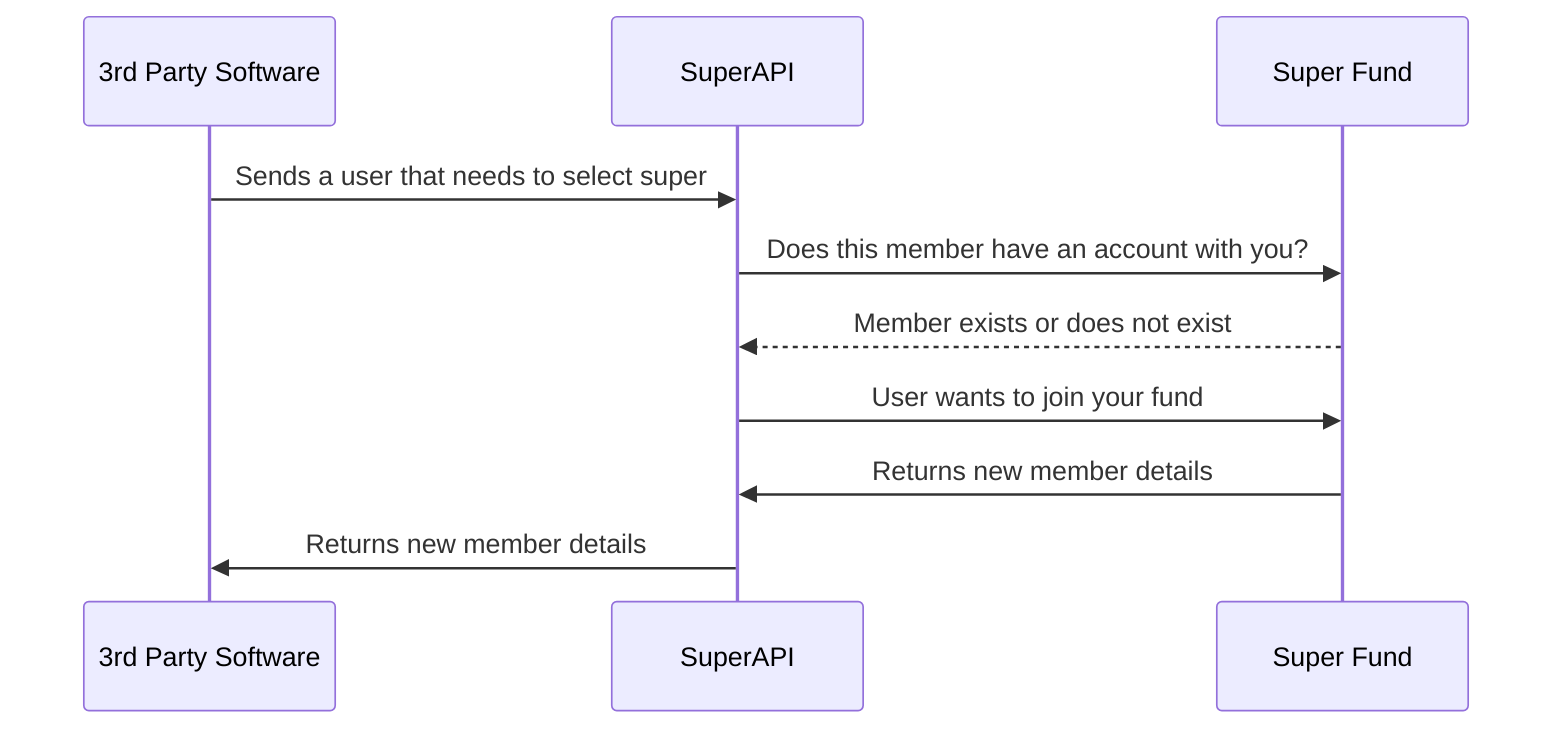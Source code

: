 sequenceDiagram
    participant P as 3rd Party Software
    participant S as SuperAPI
    participant F as Super Fund

    P->>S: Sends a user that needs to select super
    S->>F: Does this member have an account with you?
    F-->>S: Member exists or does not exist
    S->>F: User wants to join your fund
    F->>S: Returns new member details
    S->>P: Returns new member details